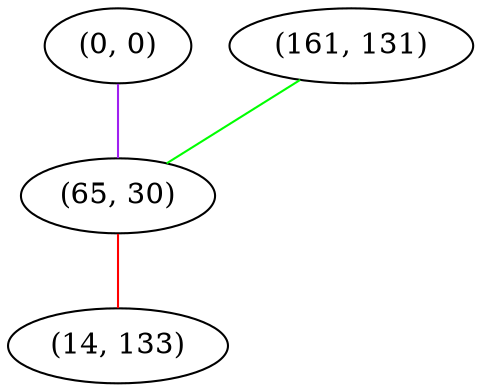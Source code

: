 graph "" {
"(0, 0)";
"(161, 131)";
"(65, 30)";
"(14, 133)";
"(0, 0)" -- "(65, 30)"  [color=purple, key=0, weight=4];
"(161, 131)" -- "(65, 30)"  [color=green, key=0, weight=2];
"(65, 30)" -- "(14, 133)"  [color=red, key=0, weight=1];
}

